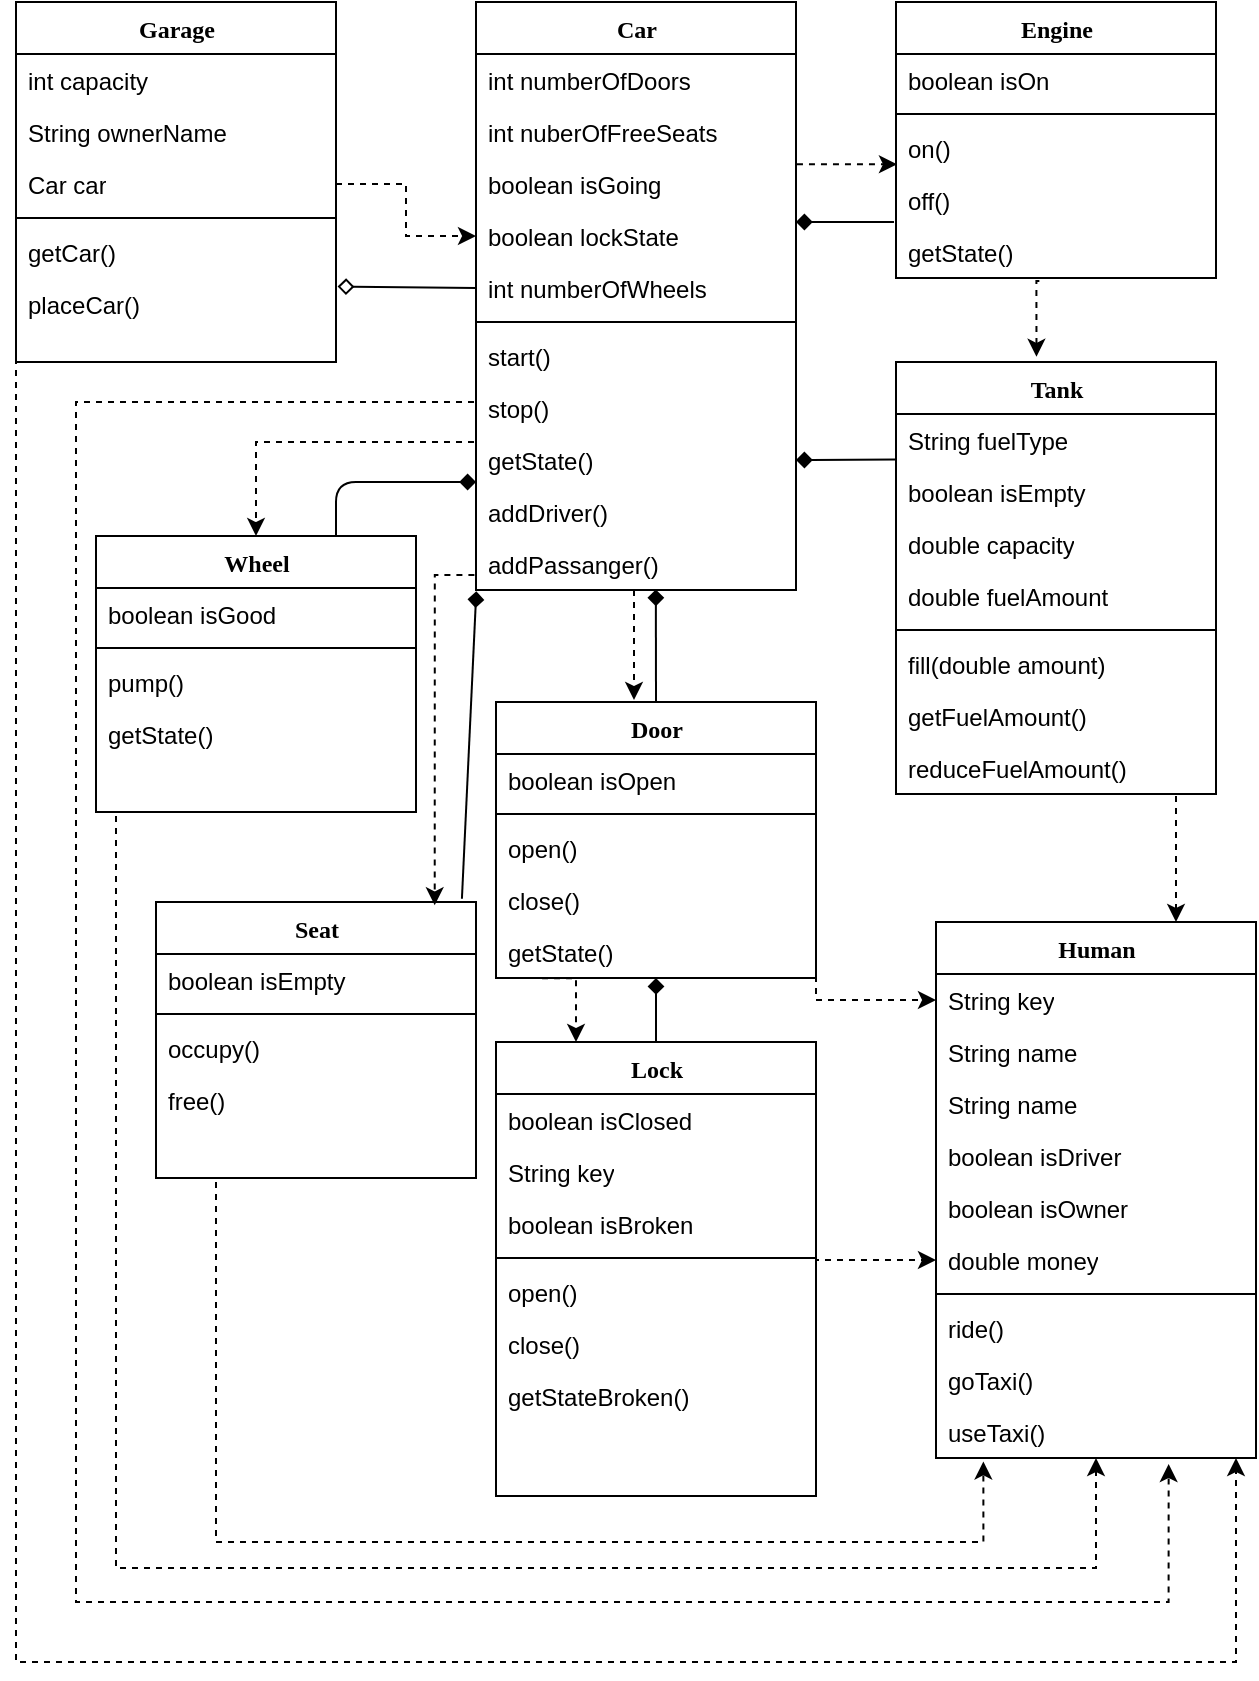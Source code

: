<mxfile version="12.9.5" type="device"><diagram name="Page-1" id="9f46799a-70d6-7492-0946-bef42562c5a5"><mxGraphModel dx="1761" dy="946" grid="1" gridSize="10" guides="1" tooltips="1" connect="1" arrows="1" fold="1" page="1" pageScale="1" pageWidth="1100" pageHeight="850" background="#ffffff" math="0" shadow="0"><root><mxCell id="0"/><mxCell id="1" parent="0"/><mxCell id="78961159f06e98e8-17" value="Garage" style="swimlane;html=1;fontStyle=1;align=center;verticalAlign=top;childLayout=stackLayout;horizontal=1;startSize=26;horizontalStack=0;resizeParent=1;resizeLast=0;collapsible=1;marginBottom=0;swimlaneFillColor=#ffffff;rounded=0;shadow=0;comic=0;labelBackgroundColor=none;strokeWidth=1;fillColor=none;fontFamily=Verdana;fontSize=12" parent="1" vertex="1"><mxGeometry x="40" y="20" width="160" height="180" as="geometry"/></mxCell><mxCell id="78961159f06e98e8-21" value="int capacity" style="text;html=1;strokeColor=none;fillColor=none;align=left;verticalAlign=top;spacingLeft=4;spacingRight=4;whiteSpace=wrap;overflow=hidden;rotatable=0;points=[[0,0.5],[1,0.5]];portConstraint=eastwest;" parent="78961159f06e98e8-17" vertex="1"><mxGeometry y="26" width="160" height="26" as="geometry"/></mxCell><mxCell id="78961159f06e98e8-23" value="String ownerName" style="text;html=1;strokeColor=none;fillColor=none;align=left;verticalAlign=top;spacingLeft=4;spacingRight=4;whiteSpace=wrap;overflow=hidden;rotatable=0;points=[[0,0.5],[1,0.5]];portConstraint=eastwest;" parent="78961159f06e98e8-17" vertex="1"><mxGeometry y="52" width="160" height="26" as="geometry"/></mxCell><mxCell id="P_yB5TUPUK8Dvcla1GPV-48" value="Car car" style="text;html=1;strokeColor=none;fillColor=none;align=left;verticalAlign=top;spacingLeft=4;spacingRight=4;whiteSpace=wrap;overflow=hidden;rotatable=0;points=[[0,0.5],[1,0.5]];portConstraint=eastwest;" parent="78961159f06e98e8-17" vertex="1"><mxGeometry y="78" width="160" height="26" as="geometry"/></mxCell><mxCell id="78961159f06e98e8-19" value="" style="line;html=1;strokeWidth=1;fillColor=none;align=left;verticalAlign=middle;spacingTop=-1;spacingLeft=3;spacingRight=3;rotatable=0;labelPosition=right;points=[];portConstraint=eastwest;" parent="78961159f06e98e8-17" vertex="1"><mxGeometry y="104" width="160" height="8" as="geometry"/></mxCell><mxCell id="78961159f06e98e8-20" value="getCar()" style="text;html=1;strokeColor=none;fillColor=none;align=left;verticalAlign=top;spacingLeft=4;spacingRight=4;whiteSpace=wrap;overflow=hidden;rotatable=0;points=[[0,0.5],[1,0.5]];portConstraint=eastwest;" parent="78961159f06e98e8-17" vertex="1"><mxGeometry y="112" width="160" height="26" as="geometry"/></mxCell><mxCell id="78961159f06e98e8-27" value="placeCar()" style="text;html=1;strokeColor=none;fillColor=none;align=left;verticalAlign=top;spacingLeft=4;spacingRight=4;whiteSpace=wrap;overflow=hidden;rotatable=0;points=[[0,0.5],[1,0.5]];portConstraint=eastwest;" parent="78961159f06e98e8-17" vertex="1"><mxGeometry y="138" width="160" height="26" as="geometry"/></mxCell><mxCell id="P_yB5TUPUK8Dvcla1GPV-1" value="Car" style="swimlane;html=1;fontStyle=1;align=center;verticalAlign=top;childLayout=stackLayout;horizontal=1;startSize=26;horizontalStack=0;resizeParent=1;resizeLast=0;collapsible=1;marginBottom=0;swimlaneFillColor=#ffffff;rounded=0;shadow=0;comic=0;labelBackgroundColor=none;strokeWidth=1;fillColor=none;fontFamily=Verdana;fontSize=12" parent="1" vertex="1"><mxGeometry x="270" y="20" width="160" height="294" as="geometry"/></mxCell><mxCell id="P_yB5TUPUK8Dvcla1GPV-2" value="int numberOfDoors" style="text;html=1;strokeColor=none;fillColor=none;align=left;verticalAlign=top;spacingLeft=4;spacingRight=4;whiteSpace=wrap;overflow=hidden;rotatable=0;points=[[0,0.5],[1,0.5]];portConstraint=eastwest;" parent="P_yB5TUPUK8Dvcla1GPV-1" vertex="1"><mxGeometry y="26" width="160" height="26" as="geometry"/></mxCell><mxCell id="P_yB5TUPUK8Dvcla1GPV-3" value="int nuberOfFreeSeats" style="text;html=1;strokeColor=none;fillColor=none;align=left;verticalAlign=top;spacingLeft=4;spacingRight=4;whiteSpace=wrap;overflow=hidden;rotatable=0;points=[[0,0.5],[1,0.5]];portConstraint=eastwest;" parent="P_yB5TUPUK8Dvcla1GPV-1" vertex="1"><mxGeometry y="52" width="160" height="26" as="geometry"/></mxCell><mxCell id="P_yB5TUPUK8Dvcla1GPV-4" value="boolean isGoing" style="text;html=1;strokeColor=none;fillColor=none;align=left;verticalAlign=top;spacingLeft=4;spacingRight=4;whiteSpace=wrap;overflow=hidden;rotatable=0;points=[[0,0.5],[1,0.5]];portConstraint=eastwest;" parent="P_yB5TUPUK8Dvcla1GPV-1" vertex="1"><mxGeometry y="78" width="160" height="26" as="geometry"/></mxCell><mxCell id="P_yB5TUPUK8Dvcla1GPV-6" value="boolean lockState" style="text;html=1;strokeColor=none;fillColor=none;align=left;verticalAlign=top;spacingLeft=4;spacingRight=4;whiteSpace=wrap;overflow=hidden;rotatable=0;points=[[0,0.5],[1,0.5]];portConstraint=eastwest;" parent="P_yB5TUPUK8Dvcla1GPV-1" vertex="1"><mxGeometry y="104" width="160" height="26" as="geometry"/></mxCell><mxCell id="P_yB5TUPUK8Dvcla1GPV-5" value="int numberOfWheels" style="text;html=1;strokeColor=none;fillColor=none;align=left;verticalAlign=top;spacingLeft=4;spacingRight=4;whiteSpace=wrap;overflow=hidden;rotatable=0;points=[[0,0.5],[1,0.5]];portConstraint=eastwest;" parent="P_yB5TUPUK8Dvcla1GPV-1" vertex="1"><mxGeometry y="130" width="160" height="26" as="geometry"/></mxCell><mxCell id="P_yB5TUPUK8Dvcla1GPV-7" value="" style="line;html=1;strokeWidth=1;fillColor=none;align=left;verticalAlign=middle;spacingTop=-1;spacingLeft=3;spacingRight=3;rotatable=0;labelPosition=right;points=[];portConstraint=eastwest;" parent="P_yB5TUPUK8Dvcla1GPV-1" vertex="1"><mxGeometry y="156" width="160" height="8" as="geometry"/></mxCell><mxCell id="P_yB5TUPUK8Dvcla1GPV-8" value="start()&lt;br&gt;" style="text;html=1;strokeColor=none;fillColor=none;align=left;verticalAlign=top;spacingLeft=4;spacingRight=4;whiteSpace=wrap;overflow=hidden;rotatable=0;points=[[0,0.5],[1,0.5]];portConstraint=eastwest;" parent="P_yB5TUPUK8Dvcla1GPV-1" vertex="1"><mxGeometry y="164" width="160" height="26" as="geometry"/></mxCell><mxCell id="P_yB5TUPUK8Dvcla1GPV-56" value="stop()" style="text;html=1;strokeColor=none;fillColor=none;align=left;verticalAlign=top;spacingLeft=4;spacingRight=4;whiteSpace=wrap;overflow=hidden;rotatable=0;points=[[0,0.5],[1,0.5]];portConstraint=eastwest;" parent="P_yB5TUPUK8Dvcla1GPV-1" vertex="1"><mxGeometry y="190" width="160" height="26" as="geometry"/></mxCell><mxCell id="P_yB5TUPUK8Dvcla1GPV-9" value="getState()" style="text;html=1;strokeColor=none;fillColor=none;align=left;verticalAlign=top;spacingLeft=4;spacingRight=4;whiteSpace=wrap;overflow=hidden;rotatable=0;points=[[0,0.5],[1,0.5]];portConstraint=eastwest;" parent="P_yB5TUPUK8Dvcla1GPV-1" vertex="1"><mxGeometry y="216" width="160" height="26" as="geometry"/></mxCell><mxCell id="P_yB5TUPUK8Dvcla1GPV-46" value="addDriver()" style="text;html=1;strokeColor=none;fillColor=none;align=left;verticalAlign=top;spacingLeft=4;spacingRight=4;whiteSpace=wrap;overflow=hidden;rotatable=0;points=[[0,0.5],[1,0.5]];portConstraint=eastwest;" parent="P_yB5TUPUK8Dvcla1GPV-1" vertex="1"><mxGeometry y="242" width="160" height="26" as="geometry"/></mxCell><mxCell id="P_yB5TUPUK8Dvcla1GPV-47" value="addPassanger()" style="text;html=1;strokeColor=none;fillColor=none;align=left;verticalAlign=top;spacingLeft=4;spacingRight=4;whiteSpace=wrap;overflow=hidden;rotatable=0;points=[[0,0.5],[1,0.5]];portConstraint=eastwest;" parent="P_yB5TUPUK8Dvcla1GPV-1" vertex="1"><mxGeometry y="268" width="160" height="26" as="geometry"/></mxCell><mxCell id="P_yB5TUPUK8Dvcla1GPV-28" value="Engine" style="swimlane;html=1;fontStyle=1;align=center;verticalAlign=top;childLayout=stackLayout;horizontal=1;startSize=26;horizontalStack=0;resizeParent=1;resizeLast=0;collapsible=1;marginBottom=0;swimlaneFillColor=#ffffff;rounded=0;shadow=0;comic=0;labelBackgroundColor=none;strokeWidth=1;fillColor=none;fontFamily=Verdana;fontSize=12" parent="1" vertex="1"><mxGeometry x="480" y="20" width="160" height="138" as="geometry"/></mxCell><mxCell id="P_yB5TUPUK8Dvcla1GPV-29" value="boolean isOn" style="text;html=1;strokeColor=none;fillColor=none;align=left;verticalAlign=top;spacingLeft=4;spacingRight=4;whiteSpace=wrap;overflow=hidden;rotatable=0;points=[[0,0.5],[1,0.5]];portConstraint=eastwest;" parent="P_yB5TUPUK8Dvcla1GPV-28" vertex="1"><mxGeometry y="26" width="160" height="26" as="geometry"/></mxCell><mxCell id="P_yB5TUPUK8Dvcla1GPV-32" value="" style="line;html=1;strokeWidth=1;fillColor=none;align=left;verticalAlign=middle;spacingTop=-1;spacingLeft=3;spacingRight=3;rotatable=0;labelPosition=right;points=[];portConstraint=eastwest;" parent="P_yB5TUPUK8Dvcla1GPV-28" vertex="1"><mxGeometry y="52" width="160" height="8" as="geometry"/></mxCell><mxCell id="P_yB5TUPUK8Dvcla1GPV-33" value="on()" style="text;html=1;strokeColor=none;fillColor=none;align=left;verticalAlign=top;spacingLeft=4;spacingRight=4;whiteSpace=wrap;overflow=hidden;rotatable=0;points=[[0,0.5],[1,0.5]];portConstraint=eastwest;" parent="P_yB5TUPUK8Dvcla1GPV-28" vertex="1"><mxGeometry y="60" width="160" height="26" as="geometry"/></mxCell><mxCell id="P_yB5TUPUK8Dvcla1GPV-34" value="off()" style="text;html=1;strokeColor=none;fillColor=none;align=left;verticalAlign=top;spacingLeft=4;spacingRight=4;whiteSpace=wrap;overflow=hidden;rotatable=0;points=[[0,0.5],[1,0.5]];portConstraint=eastwest;" parent="P_yB5TUPUK8Dvcla1GPV-28" vertex="1"><mxGeometry y="86" width="160" height="26" as="geometry"/></mxCell><mxCell id="P_yB5TUPUK8Dvcla1GPV-50" value="getState()" style="text;html=1;strokeColor=none;fillColor=none;align=left;verticalAlign=top;spacingLeft=4;spacingRight=4;whiteSpace=wrap;overflow=hidden;rotatable=0;points=[[0,0.5],[1,0.5]];portConstraint=eastwest;" parent="P_yB5TUPUK8Dvcla1GPV-28" vertex="1"><mxGeometry y="112" width="160" height="26" as="geometry"/></mxCell><mxCell id="P_yB5TUPUK8Dvcla1GPV-19" value="Tank" style="swimlane;html=1;fontStyle=1;align=center;verticalAlign=top;childLayout=stackLayout;horizontal=1;startSize=26;horizontalStack=0;resizeParent=1;resizeLast=0;collapsible=1;marginBottom=0;swimlaneFillColor=#ffffff;rounded=0;shadow=0;comic=0;labelBackgroundColor=none;strokeWidth=1;fillColor=none;fontFamily=Verdana;fontSize=12" parent="1" vertex="1"><mxGeometry x="480" y="200" width="160" height="216" as="geometry"><mxRectangle x="480" y="200" width="70" height="26" as="alternateBounds"/></mxGeometry></mxCell><mxCell id="P_yB5TUPUK8Dvcla1GPV-20" value="String fuelType" style="text;html=1;strokeColor=none;fillColor=none;align=left;verticalAlign=top;spacingLeft=4;spacingRight=4;whiteSpace=wrap;overflow=hidden;rotatable=0;points=[[0,0.5],[1,0.5]];portConstraint=eastwest;" parent="P_yB5TUPUK8Dvcla1GPV-19" vertex="1"><mxGeometry y="26" width="160" height="26" as="geometry"/></mxCell><mxCell id="P_yB5TUPUK8Dvcla1GPV-21" value="boolean isEmpty" style="text;html=1;strokeColor=none;fillColor=none;align=left;verticalAlign=top;spacingLeft=4;spacingRight=4;whiteSpace=wrap;overflow=hidden;rotatable=0;points=[[0,0.5],[1,0.5]];portConstraint=eastwest;" parent="P_yB5TUPUK8Dvcla1GPV-19" vertex="1"><mxGeometry y="52" width="160" height="26" as="geometry"/></mxCell><mxCell id="P_yB5TUPUK8Dvcla1GPV-22" value="double capacity&lt;br&gt;" style="text;html=1;strokeColor=none;fillColor=none;align=left;verticalAlign=top;spacingLeft=4;spacingRight=4;whiteSpace=wrap;overflow=hidden;rotatable=0;points=[[0,0.5],[1,0.5]];portConstraint=eastwest;" parent="P_yB5TUPUK8Dvcla1GPV-19" vertex="1"><mxGeometry y="78" width="160" height="26" as="geometry"/></mxCell><mxCell id="P_yB5TUPUK8Dvcla1GPV-26" value="double fuelAmount" style="text;html=1;strokeColor=none;fillColor=none;align=left;verticalAlign=top;spacingLeft=4;spacingRight=4;whiteSpace=wrap;overflow=hidden;rotatable=0;points=[[0,0.5],[1,0.5]];portConstraint=eastwest;" parent="P_yB5TUPUK8Dvcla1GPV-19" vertex="1"><mxGeometry y="104" width="160" height="26" as="geometry"/></mxCell><mxCell id="P_yB5TUPUK8Dvcla1GPV-23" value="" style="line;html=1;strokeWidth=1;fillColor=none;align=left;verticalAlign=middle;spacingTop=-1;spacingLeft=3;spacingRight=3;rotatable=0;labelPosition=right;points=[];portConstraint=eastwest;" parent="P_yB5TUPUK8Dvcla1GPV-19" vertex="1"><mxGeometry y="130" width="160" height="8" as="geometry"/></mxCell><mxCell id="P_yB5TUPUK8Dvcla1GPV-24" value="fill(double amount)" style="text;html=1;strokeColor=none;fillColor=none;align=left;verticalAlign=top;spacingLeft=4;spacingRight=4;whiteSpace=wrap;overflow=hidden;rotatable=0;points=[[0,0.5],[1,0.5]];portConstraint=eastwest;" parent="P_yB5TUPUK8Dvcla1GPV-19" vertex="1"><mxGeometry y="138" width="160" height="26" as="geometry"/></mxCell><mxCell id="P_yB5TUPUK8Dvcla1GPV-25" value="getFuelAmount()" style="text;html=1;strokeColor=none;fillColor=none;align=left;verticalAlign=top;spacingLeft=4;spacingRight=4;whiteSpace=wrap;overflow=hidden;rotatable=0;points=[[0,0.5],[1,0.5]];portConstraint=eastwest;" parent="P_yB5TUPUK8Dvcla1GPV-19" vertex="1"><mxGeometry y="164" width="160" height="26" as="geometry"/></mxCell><mxCell id="P_yB5TUPUK8Dvcla1GPV-49" value="reduceFuelAmount()" style="text;html=1;strokeColor=none;fillColor=none;align=left;verticalAlign=top;spacingLeft=4;spacingRight=4;whiteSpace=wrap;overflow=hidden;rotatable=0;points=[[0,0.5],[1,0.5]];portConstraint=eastwest;" parent="P_yB5TUPUK8Dvcla1GPV-19" vertex="1"><mxGeometry y="190" width="160" height="26" as="geometry"/></mxCell><mxCell id="P_yB5TUPUK8Dvcla1GPV-52" value="" style="edgeStyle=orthogonalEdgeStyle;rounded=0;orthogonalLoop=1;jettySize=auto;html=1;dashed=1;entryX=0.003;entryY=0.813;entryDx=0;entryDy=0;entryPerimeter=0;exitX=1.003;exitY=0.121;exitDx=0;exitDy=0;exitPerimeter=0;" parent="1" source="P_yB5TUPUK8Dvcla1GPV-4" target="P_yB5TUPUK8Dvcla1GPV-33" edge="1"><mxGeometry relative="1" as="geometry"/></mxCell><mxCell id="P_yB5TUPUK8Dvcla1GPV-53" value="" style="edgeStyle=orthogonalEdgeStyle;rounded=0;orthogonalLoop=1;jettySize=auto;html=1;dashed=1;entryX=0.439;entryY=-0.012;entryDx=0;entryDy=0;entryPerimeter=0;exitX=0.448;exitY=1.057;exitDx=0;exitDy=0;exitPerimeter=0;" parent="1" source="P_yB5TUPUK8Dvcla1GPV-50" target="P_yB5TUPUK8Dvcla1GPV-19" edge="1"><mxGeometry relative="1" as="geometry"><mxPoint x="440.48" y="111.146" as="sourcePoint"/><mxPoint x="490.48" y="111.138" as="targetPoint"/></mxGeometry></mxCell><mxCell id="P_yB5TUPUK8Dvcla1GPV-54" value="" style="edgeStyle=orthogonalEdgeStyle;rounded=0;orthogonalLoop=1;jettySize=auto;html=1;dashed=1;" parent="1" edge="1"><mxGeometry relative="1" as="geometry"><mxPoint x="349" y="314" as="sourcePoint"/><mxPoint x="349" y="369" as="targetPoint"/></mxGeometry></mxCell><mxCell id="P_yB5TUPUK8Dvcla1GPV-55" value="" style="edgeStyle=orthogonalEdgeStyle;rounded=0;orthogonalLoop=1;jettySize=auto;html=1;dashed=1;entryX=0;entryY=0.5;entryDx=0;entryDy=0;exitX=1;exitY=0.5;exitDx=0;exitDy=0;" parent="1" source="P_yB5TUPUK8Dvcla1GPV-48" target="P_yB5TUPUK8Dvcla1GPV-6" edge="1"><mxGeometry relative="1" as="geometry"><mxPoint x="360" y="300" as="sourcePoint"/><mxPoint x="360" y="367.5" as="targetPoint"/><Array as="points"><mxPoint x="235" y="111"/><mxPoint x="235" y="137"/></Array></mxGeometry></mxCell><mxCell id="P_yB5TUPUK8Dvcla1GPV-57" value="" style="edgeStyle=orthogonalEdgeStyle;rounded=0;orthogonalLoop=1;jettySize=auto;html=1;dashed=1;entryX=0.75;entryY=0;entryDx=0;entryDy=0;" parent="1" target="P_yB5TUPUK8Dvcla1GPV-35" edge="1"><mxGeometry relative="1" as="geometry"><mxPoint x="620" y="417" as="sourcePoint"/><mxPoint x="560.24" y="207.408" as="targetPoint"/><Array as="points"><mxPoint x="620" y="470"/><mxPoint x="620" y="470"/></Array></mxGeometry></mxCell><mxCell id="P_yB5TUPUK8Dvcla1GPV-58" value="" style="edgeStyle=orthogonalEdgeStyle;rounded=0;orthogonalLoop=1;jettySize=auto;html=1;dashed=1;entryX=0;entryY=0.5;entryDx=0;entryDy=0;exitX=1;exitY=0.5;exitDx=0;exitDy=0;" parent="1" source="jY3bxn12LDZVeMIPfUww-33" target="P_yB5TUPUK8Dvcla1GPV-36" edge="1"><mxGeometry relative="1" as="geometry"><mxPoint x="430" y="482.5" as="sourcePoint"/><mxPoint x="280" y="147" as="targetPoint"/><Array as="points"><mxPoint x="440" y="519"/></Array></mxGeometry></mxCell><mxCell id="P_yB5TUPUK8Dvcla1GPV-59" value="" style="edgeStyle=orthogonalEdgeStyle;rounded=0;orthogonalLoop=1;jettySize=auto;html=1;dashed=1;exitX=0.5;exitY=1;exitDx=0;exitDy=0;" parent="1" source="78961159f06e98e8-17" target="P_yB5TUPUK8Dvcla1GPV-44" edge="1"><mxGeometry relative="1" as="geometry"><mxPoint x="440" y="492.5" as="sourcePoint"/><mxPoint x="490" y="597" as="targetPoint"/><Array as="points"><mxPoint x="40" y="200"/><mxPoint x="40" y="850"/><mxPoint x="650" y="850"/></Array></mxGeometry></mxCell><mxCell id="P_yB5TUPUK8Dvcla1GPV-60" value="" style="edgeStyle=orthogonalEdgeStyle;rounded=0;orthogonalLoop=1;jettySize=auto;html=1;dashed=1;exitX=0;exitY=0.5;exitDx=0;exitDy=0;entryX=0.727;entryY=1.116;entryDx=0;entryDy=0;entryPerimeter=0;" parent="1" source="P_yB5TUPUK8Dvcla1GPV-9" edge="1" target="P_yB5TUPUK8Dvcla1GPV-44"><mxGeometry relative="1" as="geometry"><mxPoint x="130.0" y="210" as="sourcePoint"/><mxPoint x="510" y="670" as="targetPoint"/><Array as="points"><mxPoint x="270" y="220"/><mxPoint x="70" y="220"/><mxPoint x="70" y="820"/><mxPoint x="616" y="820"/></Array></mxGeometry></mxCell><mxCell id="P_yB5TUPUK8Dvcla1GPV-61" value="" style="endArrow=diamond;html=1;endFill=1;entryX=1;entryY=0.231;entryDx=0;entryDy=0;entryPerimeter=0;" parent="1" target="P_yB5TUPUK8Dvcla1GPV-6" edge="1"><mxGeometry width="50" height="50" relative="1" as="geometry"><mxPoint x="479" y="130" as="sourcePoint"/><mxPoint x="800" y="150" as="targetPoint"/><Array as="points"/></mxGeometry></mxCell><mxCell id="P_yB5TUPUK8Dvcla1GPV-62" value="" style="endArrow=diamond;html=1;endFill=1;entryX=1;entryY=0.5;entryDx=0;entryDy=0;exitX=0;exitY=0.877;exitDx=0;exitDy=0;exitPerimeter=0;" parent="1" source="P_yB5TUPUK8Dvcla1GPV-20" target="P_yB5TUPUK8Dvcla1GPV-9" edge="1"><mxGeometry width="50" height="50" relative="1" as="geometry"><mxPoint x="489" y="140" as="sourcePoint"/><mxPoint x="440.0" y="140.006" as="targetPoint"/><Array as="points"/></mxGeometry></mxCell><mxCell id="P_yB5TUPUK8Dvcla1GPV-63" value="" style="endArrow=diamond;html=1;endFill=1;exitX=0.5;exitY=0;exitDx=0;exitDy=0;entryX=0.562;entryY=0.989;entryDx=0;entryDy=0;entryPerimeter=0;" parent="1" source="jY3bxn12LDZVeMIPfUww-28" target="P_yB5TUPUK8Dvcla1GPV-47" edge="1"><mxGeometry width="50" height="50" relative="1" as="geometry"><mxPoint x="376.72" y="355.684" as="sourcePoint"/><mxPoint x="378" y="316" as="targetPoint"/><Array as="points"/></mxGeometry></mxCell><mxCell id="P_yB5TUPUK8Dvcla1GPV-64" value="" style="endArrow=diamond;html=1;endFill=0;entryX=1.005;entryY=0.165;entryDx=0;entryDy=0;exitX=0;exitY=0.5;exitDx=0;exitDy=0;entryPerimeter=0;" parent="1" source="P_yB5TUPUK8Dvcla1GPV-5" target="78961159f06e98e8-27" edge="1"><mxGeometry width="50" height="50" relative="1" as="geometry"><mxPoint x="490" y="258.802" as="sourcePoint"/><mxPoint x="440" y="259" as="targetPoint"/><Array as="points"/></mxGeometry></mxCell><mxCell id="jY3bxn12LDZVeMIPfUww-28" value="Door" style="swimlane;html=1;fontStyle=1;align=center;verticalAlign=top;childLayout=stackLayout;horizontal=1;startSize=26;horizontalStack=0;resizeParent=1;resizeLast=0;collapsible=1;marginBottom=0;swimlaneFillColor=#ffffff;rounded=0;shadow=0;comic=0;labelBackgroundColor=none;strokeWidth=1;fillColor=none;fontFamily=Verdana;fontSize=12" vertex="1" parent="1"><mxGeometry x="280" y="370" width="160" height="138" as="geometry"/></mxCell><mxCell id="jY3bxn12LDZVeMIPfUww-29" value="boolean isOpen" style="text;html=1;strokeColor=none;fillColor=none;align=left;verticalAlign=top;spacingLeft=4;spacingRight=4;whiteSpace=wrap;overflow=hidden;rotatable=0;points=[[0,0.5],[1,0.5]];portConstraint=eastwest;" vertex="1" parent="jY3bxn12LDZVeMIPfUww-28"><mxGeometry y="26" width="160" height="26" as="geometry"/></mxCell><mxCell id="jY3bxn12LDZVeMIPfUww-30" value="" style="line;html=1;strokeWidth=1;fillColor=none;align=left;verticalAlign=middle;spacingTop=-1;spacingLeft=3;spacingRight=3;rotatable=0;labelPosition=right;points=[];portConstraint=eastwest;" vertex="1" parent="jY3bxn12LDZVeMIPfUww-28"><mxGeometry y="52" width="160" height="8" as="geometry"/></mxCell><mxCell id="jY3bxn12LDZVeMIPfUww-31" value="open()" style="text;html=1;strokeColor=none;fillColor=none;align=left;verticalAlign=top;spacingLeft=4;spacingRight=4;whiteSpace=wrap;overflow=hidden;rotatable=0;points=[[0,0.5],[1,0.5]];portConstraint=eastwest;" vertex="1" parent="jY3bxn12LDZVeMIPfUww-28"><mxGeometry y="60" width="160" height="26" as="geometry"/></mxCell><mxCell id="jY3bxn12LDZVeMIPfUww-32" value="close()" style="text;html=1;strokeColor=none;fillColor=none;align=left;verticalAlign=top;spacingLeft=4;spacingRight=4;whiteSpace=wrap;overflow=hidden;rotatable=0;points=[[0,0.5],[1,0.5]];portConstraint=eastwest;" vertex="1" parent="jY3bxn12LDZVeMIPfUww-28"><mxGeometry y="86" width="160" height="26" as="geometry"/></mxCell><mxCell id="jY3bxn12LDZVeMIPfUww-33" value="getState()" style="text;html=1;strokeColor=none;fillColor=none;align=left;verticalAlign=top;spacingLeft=4;spacingRight=4;whiteSpace=wrap;overflow=hidden;rotatable=0;points=[[0,0.5],[1,0.5]];portConstraint=eastwest;" vertex="1" parent="jY3bxn12LDZVeMIPfUww-28"><mxGeometry y="112" width="160" height="26" as="geometry"/></mxCell><mxCell id="jY3bxn12LDZVeMIPfUww-9" value="" style="edgeStyle=orthogonalEdgeStyle;rounded=0;orthogonalLoop=1;jettySize=auto;html=1;dashed=1;entryX=0.25;entryY=0;entryDx=0;entryDy=0;exitX=0.144;exitY=1.003;exitDx=0;exitDy=0;exitPerimeter=0;" edge="1" parent="1" source="jY3bxn12LDZVeMIPfUww-33" target="jY3bxn12LDZVeMIPfUww-20"><mxGeometry relative="1" as="geometry"><mxPoint x="350" y="584.5" as="sourcePoint"/><mxPoint x="350" y="610.0" as="targetPoint"/></mxGeometry></mxCell><mxCell id="jY3bxn12LDZVeMIPfUww-10" value="" style="endArrow=diamond;html=1;endFill=1;" edge="1" parent="1" source="jY3bxn12LDZVeMIPfUww-20" target="jY3bxn12LDZVeMIPfUww-33"><mxGeometry width="50" height="50" relative="1" as="geometry"><mxPoint x="390" y="610.0" as="sourcePoint"/><mxPoint x="383" y="510" as="targetPoint"/><Array as="points"/></mxGeometry></mxCell><mxCell id="jY3bxn12LDZVeMIPfUww-11" value="" style="edgeStyle=orthogonalEdgeStyle;rounded=0;orthogonalLoop=1;jettySize=auto;html=1;dashed=1;entryX=0;entryY=0.5;entryDx=0;entryDy=0;exitX=1;exitY=0.5;exitDx=0;exitDy=0;" edge="1" parent="1" target="P_yB5TUPUK8Dvcla1GPV-42"><mxGeometry relative="1" as="geometry"><mxPoint x="430" y="683.0" as="sourcePoint"/><mxPoint x="360" y="367.5" as="targetPoint"/></mxGeometry></mxCell><mxCell id="jY3bxn12LDZVeMIPfUww-20" value="Lock" style="swimlane;html=1;fontStyle=1;align=center;verticalAlign=top;childLayout=stackLayout;horizontal=1;startSize=26;horizontalStack=0;resizeParent=1;resizeLast=0;collapsible=1;marginBottom=0;swimlaneFillColor=#ffffff;rounded=0;shadow=0;comic=0;labelBackgroundColor=none;strokeWidth=1;fillColor=none;fontFamily=Verdana;fontSize=12" vertex="1" parent="1"><mxGeometry x="280" y="540" width="160" height="227" as="geometry"/></mxCell><mxCell id="jY3bxn12LDZVeMIPfUww-21" value="boolean isClosed" style="text;html=1;strokeColor=none;fillColor=none;align=left;verticalAlign=top;spacingLeft=4;spacingRight=4;whiteSpace=wrap;overflow=hidden;rotatable=0;points=[[0,0.5],[1,0.5]];portConstraint=eastwest;" vertex="1" parent="jY3bxn12LDZVeMIPfUww-20"><mxGeometry y="26" width="160" height="26" as="geometry"/></mxCell><mxCell id="jY3bxn12LDZVeMIPfUww-22" value="String key" style="text;html=1;strokeColor=none;fillColor=none;align=left;verticalAlign=top;spacingLeft=4;spacingRight=4;whiteSpace=wrap;overflow=hidden;rotatable=0;points=[[0,0.5],[1,0.5]];portConstraint=eastwest;" vertex="1" parent="jY3bxn12LDZVeMIPfUww-20"><mxGeometry y="52" width="160" height="26" as="geometry"/></mxCell><mxCell id="jY3bxn12LDZVeMIPfUww-23" value="boolean isBroken" style="text;html=1;strokeColor=none;fillColor=none;align=left;verticalAlign=top;spacingLeft=4;spacingRight=4;whiteSpace=wrap;overflow=hidden;rotatable=0;points=[[0,0.5],[1,0.5]];portConstraint=eastwest;" vertex="1" parent="jY3bxn12LDZVeMIPfUww-20"><mxGeometry y="78" width="160" height="26" as="geometry"/></mxCell><mxCell id="jY3bxn12LDZVeMIPfUww-24" value="" style="line;html=1;strokeWidth=1;fillColor=none;align=left;verticalAlign=middle;spacingTop=-1;spacingLeft=3;spacingRight=3;rotatable=0;labelPosition=right;points=[];portConstraint=eastwest;" vertex="1" parent="jY3bxn12LDZVeMIPfUww-20"><mxGeometry y="104" width="160" height="8" as="geometry"/></mxCell><mxCell id="jY3bxn12LDZVeMIPfUww-25" value="open()" style="text;html=1;strokeColor=none;fillColor=none;align=left;verticalAlign=top;spacingLeft=4;spacingRight=4;whiteSpace=wrap;overflow=hidden;rotatable=0;points=[[0,0.5],[1,0.5]];portConstraint=eastwest;" vertex="1" parent="jY3bxn12LDZVeMIPfUww-20"><mxGeometry y="112" width="160" height="26" as="geometry"/></mxCell><mxCell id="jY3bxn12LDZVeMIPfUww-26" value="close()" style="text;html=1;strokeColor=none;fillColor=none;align=left;verticalAlign=top;spacingLeft=4;spacingRight=4;whiteSpace=wrap;overflow=hidden;rotatable=0;points=[[0,0.5],[1,0.5]];portConstraint=eastwest;" vertex="1" parent="jY3bxn12LDZVeMIPfUww-20"><mxGeometry y="138" width="160" height="26" as="geometry"/></mxCell><mxCell id="jY3bxn12LDZVeMIPfUww-27" value="getStateBroken()" style="text;html=1;strokeColor=none;fillColor=none;align=left;verticalAlign=top;spacingLeft=4;spacingRight=4;whiteSpace=wrap;overflow=hidden;rotatable=0;points=[[0,0.5],[1,0.5]];portConstraint=eastwest;" vertex="1" parent="jY3bxn12LDZVeMIPfUww-20"><mxGeometry y="164" width="160" height="26" as="geometry"/></mxCell><mxCell id="jY3bxn12LDZVeMIPfUww-40" value="" style="edgeStyle=orthogonalEdgeStyle;rounded=0;orthogonalLoop=1;jettySize=auto;html=1;dashed=1;exitX=0;exitY=1;exitDx=0;exitDy=0;" edge="1" parent="1" source="jY3bxn12LDZVeMIPfUww-34" target="P_yB5TUPUK8Dvcla1GPV-44"><mxGeometry relative="1" as="geometry"><mxPoint x="120" y="510" as="sourcePoint"/><mxPoint x="330" y="550.0" as="targetPoint"/><Array as="points"><mxPoint x="90" y="803"/><mxPoint x="580" y="803"/></Array></mxGeometry></mxCell><mxCell id="jY3bxn12LDZVeMIPfUww-41" value="" style="edgeStyle=orthogonalEdgeStyle;rounded=0;orthogonalLoop=1;jettySize=auto;html=1;dashed=1;exitX=0;exitY=0.5;exitDx=0;exitDy=0;entryX=0.5;entryY=0;entryDx=0;entryDy=0;" edge="1" parent="1" source="P_yB5TUPUK8Dvcla1GPV-46" target="jY3bxn12LDZVeMIPfUww-34"><mxGeometry relative="1" as="geometry"><mxPoint x="359" y="324" as="sourcePoint"/><mxPoint x="359" y="379" as="targetPoint"/><Array as="points"><mxPoint x="270" y="240"/><mxPoint x="160" y="240"/></Array></mxGeometry></mxCell><mxCell id="jY3bxn12LDZVeMIPfUww-42" value="" style="endArrow=diamond;html=1;endFill=1;exitX=0.75;exitY=0;exitDx=0;exitDy=0;" edge="1" parent="1" source="jY3bxn12LDZVeMIPfUww-34"><mxGeometry width="50" height="50" relative="1" as="geometry"><mxPoint x="387.92" y="377.102" as="sourcePoint"/><mxPoint x="270" y="260" as="targetPoint"/><Array as="points"><mxPoint x="200" y="260"/></Array></mxGeometry></mxCell><mxCell id="P_yB5TUPUK8Dvcla1GPV-35" value="Human" style="swimlane;html=1;fontStyle=1;align=center;verticalAlign=top;childLayout=stackLayout;horizontal=1;startSize=26;horizontalStack=0;resizeParent=1;resizeLast=0;collapsible=1;marginBottom=0;swimlaneFillColor=#ffffff;rounded=0;shadow=0;comic=0;labelBackgroundColor=none;strokeWidth=1;fillColor=none;fontFamily=Verdana;fontSize=12" parent="1" vertex="1"><mxGeometry x="500" y="480" width="160" height="268" as="geometry"/></mxCell><mxCell id="P_yB5TUPUK8Dvcla1GPV-36" value="String key" style="text;html=1;strokeColor=none;fillColor=none;align=left;verticalAlign=top;spacingLeft=4;spacingRight=4;whiteSpace=wrap;overflow=hidden;rotatable=0;points=[[0,0.5],[1,0.5]];portConstraint=eastwest;" parent="P_yB5TUPUK8Dvcla1GPV-35" vertex="1"><mxGeometry y="26" width="160" height="26" as="geometry"/></mxCell><mxCell id="jY3bxn12LDZVeMIPfUww-43" value="String name" style="text;html=1;strokeColor=none;fillColor=none;align=left;verticalAlign=top;spacingLeft=4;spacingRight=4;whiteSpace=wrap;overflow=hidden;rotatable=0;points=[[0,0.5],[1,0.5]];portConstraint=eastwest;" vertex="1" parent="P_yB5TUPUK8Dvcla1GPV-35"><mxGeometry y="52" width="160" height="26" as="geometry"/></mxCell><mxCell id="P_yB5TUPUK8Dvcla1GPV-43" value="String name" style="text;html=1;strokeColor=none;fillColor=none;align=left;verticalAlign=top;spacingLeft=4;spacingRight=4;whiteSpace=wrap;overflow=hidden;rotatable=0;points=[[0,0.5],[1,0.5]];portConstraint=eastwest;" parent="P_yB5TUPUK8Dvcla1GPV-35" vertex="1"><mxGeometry y="78" width="160" height="26" as="geometry"/></mxCell><mxCell id="P_yB5TUPUK8Dvcla1GPV-37" value="boolean isDriver" style="text;html=1;strokeColor=none;fillColor=none;align=left;verticalAlign=top;spacingLeft=4;spacingRight=4;whiteSpace=wrap;overflow=hidden;rotatable=0;points=[[0,0.5],[1,0.5]];portConstraint=eastwest;" parent="P_yB5TUPUK8Dvcla1GPV-35" vertex="1"><mxGeometry y="104" width="160" height="26" as="geometry"/></mxCell><mxCell id="P_yB5TUPUK8Dvcla1GPV-38" value="boolean isOwner" style="text;html=1;strokeColor=none;fillColor=none;align=left;verticalAlign=top;spacingLeft=4;spacingRight=4;whiteSpace=wrap;overflow=hidden;rotatable=0;points=[[0,0.5],[1,0.5]];portConstraint=eastwest;" parent="P_yB5TUPUK8Dvcla1GPV-35" vertex="1"><mxGeometry y="130" width="160" height="26" as="geometry"/></mxCell><mxCell id="P_yB5TUPUK8Dvcla1GPV-42" value="double money" style="text;html=1;strokeColor=none;fillColor=none;align=left;verticalAlign=top;spacingLeft=4;spacingRight=4;whiteSpace=wrap;overflow=hidden;rotatable=0;points=[[0,0.5],[1,0.5]];portConstraint=eastwest;" parent="P_yB5TUPUK8Dvcla1GPV-35" vertex="1"><mxGeometry y="156" width="160" height="26" as="geometry"/></mxCell><mxCell id="P_yB5TUPUK8Dvcla1GPV-39" value="" style="line;html=1;strokeWidth=1;fillColor=none;align=left;verticalAlign=middle;spacingTop=-1;spacingLeft=3;spacingRight=3;rotatable=0;labelPosition=right;points=[];portConstraint=eastwest;" parent="P_yB5TUPUK8Dvcla1GPV-35" vertex="1"><mxGeometry y="182" width="160" height="8" as="geometry"/></mxCell><mxCell id="P_yB5TUPUK8Dvcla1GPV-40" value="ride()" style="text;html=1;strokeColor=none;fillColor=none;align=left;verticalAlign=top;spacingLeft=4;spacingRight=4;whiteSpace=wrap;overflow=hidden;rotatable=0;points=[[0,0.5],[1,0.5]];portConstraint=eastwest;" parent="P_yB5TUPUK8Dvcla1GPV-35" vertex="1"><mxGeometry y="190" width="160" height="26" as="geometry"/></mxCell><mxCell id="P_yB5TUPUK8Dvcla1GPV-41" value="goTaxi()" style="text;html=1;strokeColor=none;fillColor=none;align=left;verticalAlign=top;spacingLeft=4;spacingRight=4;whiteSpace=wrap;overflow=hidden;rotatable=0;points=[[0,0.5],[1,0.5]];portConstraint=eastwest;" parent="P_yB5TUPUK8Dvcla1GPV-35" vertex="1"><mxGeometry y="216" width="160" height="26" as="geometry"/></mxCell><mxCell id="P_yB5TUPUK8Dvcla1GPV-44" value="useTaxi()" style="text;html=1;strokeColor=none;fillColor=none;align=left;verticalAlign=top;spacingLeft=4;spacingRight=4;whiteSpace=wrap;overflow=hidden;rotatable=0;points=[[0,0.5],[1,0.5]];portConstraint=eastwest;" parent="P_yB5TUPUK8Dvcla1GPV-35" vertex="1"><mxGeometry y="242" width="160" height="26" as="geometry"/></mxCell><mxCell id="jY3bxn12LDZVeMIPfUww-34" value="Wheel" style="swimlane;html=1;fontStyle=1;align=center;verticalAlign=top;childLayout=stackLayout;horizontal=1;startSize=26;horizontalStack=0;resizeParent=1;resizeLast=0;collapsible=1;marginBottom=0;swimlaneFillColor=#ffffff;rounded=0;shadow=0;comic=0;labelBackgroundColor=none;strokeWidth=1;fillColor=none;fontFamily=Verdana;fontSize=12" vertex="1" parent="1"><mxGeometry x="80" y="287" width="160" height="138" as="geometry"/></mxCell><mxCell id="jY3bxn12LDZVeMIPfUww-35" value="boolean isGood" style="text;html=1;strokeColor=none;fillColor=none;align=left;verticalAlign=top;spacingLeft=4;spacingRight=4;whiteSpace=wrap;overflow=hidden;rotatable=0;points=[[0,0.5],[1,0.5]];portConstraint=eastwest;" vertex="1" parent="jY3bxn12LDZVeMIPfUww-34"><mxGeometry y="26" width="160" height="26" as="geometry"/></mxCell><mxCell id="jY3bxn12LDZVeMIPfUww-36" value="" style="line;html=1;strokeWidth=1;fillColor=none;align=left;verticalAlign=middle;spacingTop=-1;spacingLeft=3;spacingRight=3;rotatable=0;labelPosition=right;points=[];portConstraint=eastwest;" vertex="1" parent="jY3bxn12LDZVeMIPfUww-34"><mxGeometry y="52" width="160" height="8" as="geometry"/></mxCell><mxCell id="jY3bxn12LDZVeMIPfUww-37" value="pump()" style="text;html=1;strokeColor=none;fillColor=none;align=left;verticalAlign=top;spacingLeft=4;spacingRight=4;whiteSpace=wrap;overflow=hidden;rotatable=0;points=[[0,0.5],[1,0.5]];portConstraint=eastwest;" vertex="1" parent="jY3bxn12LDZVeMIPfUww-34"><mxGeometry y="60" width="160" height="26" as="geometry"/></mxCell><mxCell id="jY3bxn12LDZVeMIPfUww-39" value="getState()" style="text;html=1;strokeColor=none;fillColor=none;align=left;verticalAlign=top;spacingLeft=4;spacingRight=4;whiteSpace=wrap;overflow=hidden;rotatable=0;points=[[0,0.5],[1,0.5]];portConstraint=eastwest;" vertex="1" parent="jY3bxn12LDZVeMIPfUww-34"><mxGeometry y="86" width="160" height="26" as="geometry"/></mxCell><mxCell id="jY3bxn12LDZVeMIPfUww-44" value="Seat" style="swimlane;html=1;fontStyle=1;align=center;verticalAlign=top;childLayout=stackLayout;horizontal=1;startSize=26;horizontalStack=0;resizeParent=1;resizeLast=0;collapsible=1;marginBottom=0;swimlaneFillColor=#ffffff;rounded=0;shadow=0;comic=0;labelBackgroundColor=none;strokeWidth=1;fillColor=none;fontFamily=Verdana;fontSize=12" vertex="1" parent="1"><mxGeometry x="110" y="470" width="160" height="138" as="geometry"/></mxCell><mxCell id="jY3bxn12LDZVeMIPfUww-45" value="boolean isEmpty" style="text;html=1;strokeColor=none;fillColor=none;align=left;verticalAlign=top;spacingLeft=4;spacingRight=4;whiteSpace=wrap;overflow=hidden;rotatable=0;points=[[0,0.5],[1,0.5]];portConstraint=eastwest;" vertex="1" parent="jY3bxn12LDZVeMIPfUww-44"><mxGeometry y="26" width="160" height="26" as="geometry"/></mxCell><mxCell id="jY3bxn12LDZVeMIPfUww-46" value="" style="line;html=1;strokeWidth=1;fillColor=none;align=left;verticalAlign=middle;spacingTop=-1;spacingLeft=3;spacingRight=3;rotatable=0;labelPosition=right;points=[];portConstraint=eastwest;" vertex="1" parent="jY3bxn12LDZVeMIPfUww-44"><mxGeometry y="52" width="160" height="8" as="geometry"/></mxCell><mxCell id="jY3bxn12LDZVeMIPfUww-47" value="occupy()" style="text;html=1;strokeColor=none;fillColor=none;align=left;verticalAlign=top;spacingLeft=4;spacingRight=4;whiteSpace=wrap;overflow=hidden;rotatable=0;points=[[0,0.5],[1,0.5]];portConstraint=eastwest;" vertex="1" parent="jY3bxn12LDZVeMIPfUww-44"><mxGeometry y="60" width="160" height="26" as="geometry"/></mxCell><mxCell id="jY3bxn12LDZVeMIPfUww-48" value="free()" style="text;html=1;strokeColor=none;fillColor=none;align=left;verticalAlign=top;spacingLeft=4;spacingRight=4;whiteSpace=wrap;overflow=hidden;rotatable=0;points=[[0,0.5],[1,0.5]];portConstraint=eastwest;" vertex="1" parent="jY3bxn12LDZVeMIPfUww-44"><mxGeometry y="86" width="160" height="26" as="geometry"/></mxCell><mxCell id="jY3bxn12LDZVeMIPfUww-49" value="" style="edgeStyle=orthogonalEdgeStyle;rounded=0;orthogonalLoop=1;jettySize=auto;html=1;dashed=1;exitX=-0.005;exitY=0.711;exitDx=0;exitDy=0;exitPerimeter=0;entryX=0.871;entryY=0.012;entryDx=0;entryDy=0;entryPerimeter=0;" edge="1" parent="1" source="P_yB5TUPUK8Dvcla1GPV-47" target="jY3bxn12LDZVeMIPfUww-44"><mxGeometry relative="1" as="geometry"><mxPoint x="359" y="324.0" as="sourcePoint"/><mxPoint x="359" y="379.0" as="targetPoint"/></mxGeometry></mxCell><mxCell id="jY3bxn12LDZVeMIPfUww-50" value="" style="endArrow=diamond;html=1;endFill=1;exitX=0.956;exitY=-0.012;exitDx=0;exitDy=0;entryX=0.001;entryY=1.024;entryDx=0;entryDy=0;entryPerimeter=0;exitPerimeter=0;" edge="1" parent="1" source="jY3bxn12LDZVeMIPfUww-44" target="P_yB5TUPUK8Dvcla1GPV-47"><mxGeometry width="50" height="50" relative="1" as="geometry"><mxPoint x="370" y="380" as="sourcePoint"/><mxPoint x="369.92" y="323.714" as="targetPoint"/><Array as="points"/></mxGeometry></mxCell><mxCell id="jY3bxn12LDZVeMIPfUww-51" value="" style="edgeStyle=orthogonalEdgeStyle;rounded=0;orthogonalLoop=1;jettySize=auto;html=1;dashed=1;entryX=0.148;entryY=1.067;entryDx=0;entryDy=0;entryPerimeter=0;" edge="1" parent="1" target="P_yB5TUPUK8Dvcla1GPV-44"><mxGeometry relative="1" as="geometry"><mxPoint x="140" y="610" as="sourcePoint"/><mxPoint x="590" y="758" as="targetPoint"/><Array as="points"><mxPoint x="140" y="610"/><mxPoint x="140" y="790"/><mxPoint x="524" y="790"/></Array></mxGeometry></mxCell></root></mxGraphModel></diagram></mxfile>